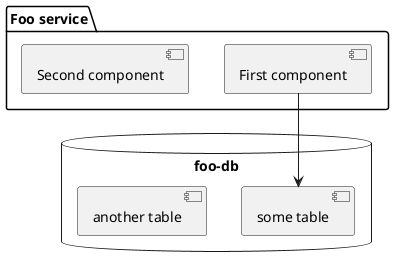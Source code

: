 @startuml
package "Foo service" {
    [First component] as foo.A
    [Second component] as foo.B
}

database "foo-db" {
    [some table] as foo.table.A
    [another table] as foo.table.B
}

foo.A --> foo.table.A
@enduml
